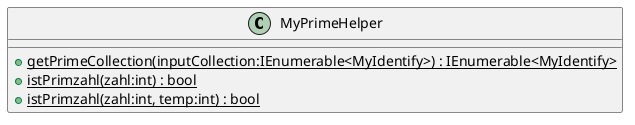 @startuml
class MyPrimeHelper {
    + {static} getPrimeCollection(inputCollection:IEnumerable<MyIdentify>) : IEnumerable<MyIdentify>
    + {static} istPrimzahl(zahl:int) : bool
    + {static} istPrimzahl(zahl:int, temp:int) : bool
}
@enduml
